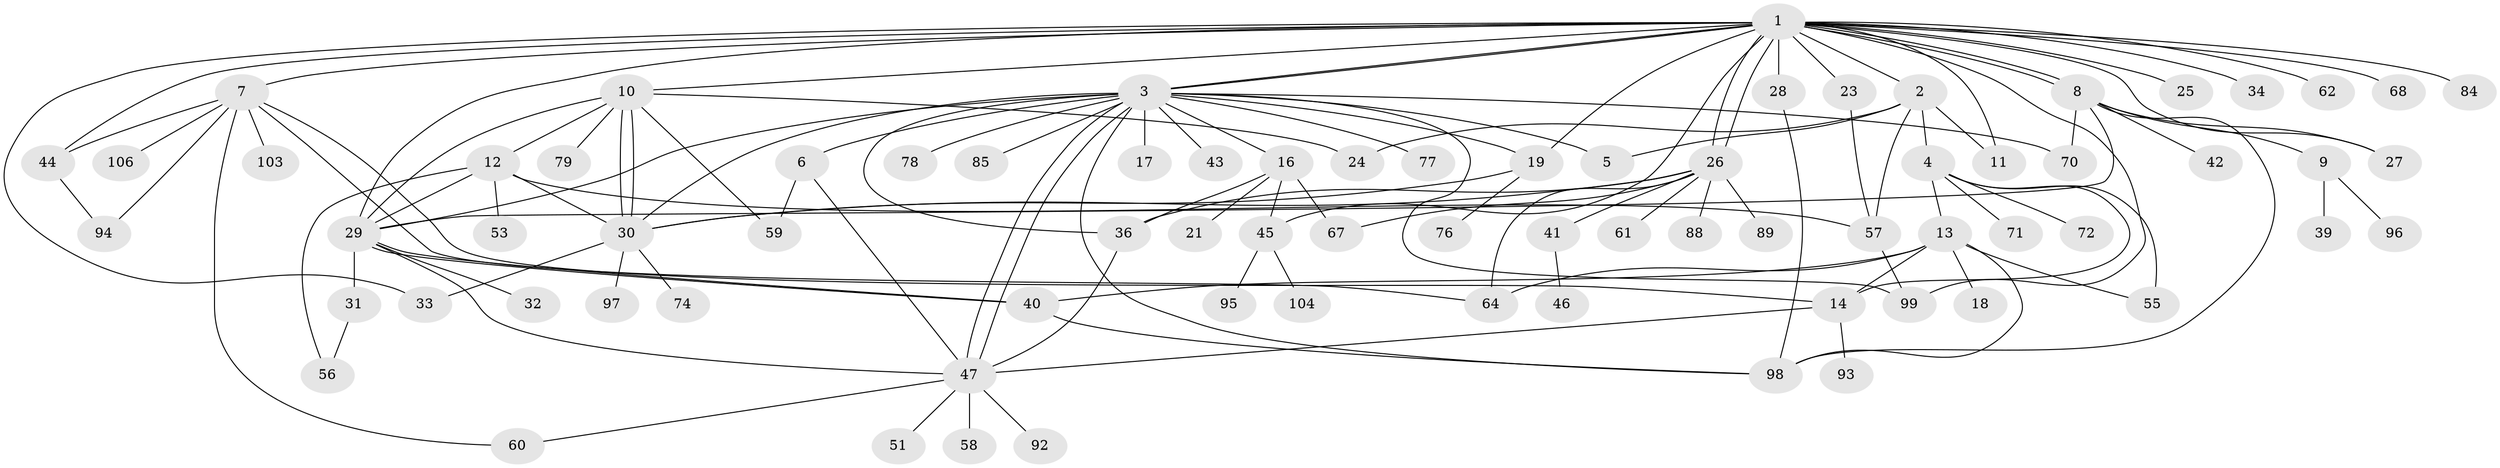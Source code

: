 // original degree distribution, {26: 0.009433962264150943, 5: 0.018867924528301886, 20: 0.009433962264150943, 6: 0.018867924528301886, 2: 0.27358490566037735, 4: 0.07547169811320754, 7: 0.018867924528301886, 9: 0.02830188679245283, 3: 0.09433962264150944, 1: 0.41509433962264153, 8: 0.009433962264150943, 10: 0.018867924528301886, 11: 0.009433962264150943}
// Generated by graph-tools (version 1.1) at 2025/11/02/27/25 16:11:09]
// undirected, 77 vertices, 124 edges
graph export_dot {
graph [start="1"]
  node [color=gray90,style=filled];
  1 [super="+63"];
  2 [super="+37"];
  3 [super="+100"];
  4;
  5 [super="+69"];
  6 [super="+83"];
  7 [super="+54"];
  8 [super="+81"];
  9 [super="+52"];
  10 [super="+49"];
  11 [super="+66"];
  12 [super="+22"];
  13 [super="+15"];
  14 [super="+35"];
  16 [super="+20"];
  17;
  18;
  19 [super="+50"];
  21;
  23;
  24 [super="+90"];
  25;
  26 [super="+73"];
  27;
  28;
  29 [super="+38"];
  30 [super="+65"];
  31 [super="+102"];
  32;
  33;
  34;
  36 [super="+75"];
  39;
  40;
  41 [super="+80"];
  42;
  43;
  44 [super="+101"];
  45;
  46;
  47 [super="+48"];
  51;
  53;
  55 [super="+82"];
  56;
  57 [super="+91"];
  58;
  59;
  60;
  61;
  62;
  64;
  67 [super="+87"];
  68;
  70;
  71;
  72;
  74;
  76;
  77;
  78;
  79;
  84;
  85 [super="+86"];
  88;
  89;
  92;
  93;
  94;
  95;
  96;
  97;
  98 [super="+105"];
  99;
  103;
  104;
  106;
  1 -- 2;
  1 -- 3;
  1 -- 3;
  1 -- 7;
  1 -- 8;
  1 -- 8;
  1 -- 10;
  1 -- 11;
  1 -- 19;
  1 -- 23;
  1 -- 25;
  1 -- 26;
  1 -- 26;
  1 -- 27;
  1 -- 28;
  1 -- 29;
  1 -- 33;
  1 -- 34;
  1 -- 44 [weight=2];
  1 -- 45;
  1 -- 62;
  1 -- 68;
  1 -- 84;
  1 -- 99;
  2 -- 4;
  2 -- 57;
  2 -- 11;
  2 -- 24;
  2 -- 5;
  3 -- 5;
  3 -- 6;
  3 -- 16;
  3 -- 17;
  3 -- 30;
  3 -- 36;
  3 -- 43;
  3 -- 47;
  3 -- 47;
  3 -- 70;
  3 -- 77;
  3 -- 78;
  3 -- 85;
  3 -- 98;
  3 -- 99;
  3 -- 19;
  3 -- 29;
  4 -- 13;
  4 -- 14;
  4 -- 71;
  4 -- 72;
  4 -- 55;
  6 -- 47;
  6 -- 59;
  7 -- 60;
  7 -- 64;
  7 -- 94;
  7 -- 103;
  7 -- 14;
  7 -- 106;
  7 -- 44;
  8 -- 9;
  8 -- 27;
  8 -- 29;
  8 -- 42;
  8 -- 70;
  8 -- 98;
  9 -- 39;
  9 -- 96;
  10 -- 12 [weight=2];
  10 -- 24;
  10 -- 29;
  10 -- 30;
  10 -- 30;
  10 -- 59;
  10 -- 79;
  12 -- 53;
  12 -- 56;
  12 -- 57;
  12 -- 29;
  12 -- 30;
  13 -- 18;
  13 -- 40;
  13 -- 55;
  13 -- 64;
  13 -- 98;
  13 -- 14;
  14 -- 93;
  14 -- 47;
  16 -- 21;
  16 -- 45;
  16 -- 67;
  16 -- 36;
  19 -- 30;
  19 -- 76;
  23 -- 57;
  26 -- 41;
  26 -- 61;
  26 -- 64;
  26 -- 67;
  26 -- 88;
  26 -- 89;
  26 -- 36;
  26 -- 30;
  28 -- 98;
  29 -- 31;
  29 -- 32;
  29 -- 40;
  29 -- 40;
  29 -- 47;
  30 -- 33;
  30 -- 74;
  30 -- 97;
  31 -- 56;
  36 -- 47;
  40 -- 98;
  41 -- 46;
  44 -- 94;
  45 -- 95;
  45 -- 104;
  47 -- 51;
  47 -- 60;
  47 -- 92;
  47 -- 58;
  57 -- 99;
}
